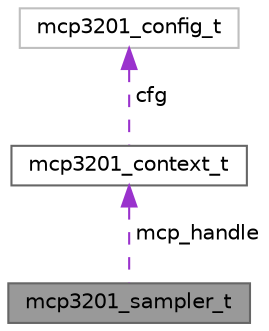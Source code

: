 digraph "mcp3201_sampler_t"
{
 // LATEX_PDF_SIZE
  bgcolor="transparent";
  edge [fontname=Helvetica,fontsize=10,labelfontname=Helvetica,labelfontsize=10];
  node [fontname=Helvetica,fontsize=10,shape=box,height=0.2,width=0.4];
  Node1 [label="mcp3201_sampler_t",height=0.2,width=0.4,color="gray40", fillcolor="grey60", style="filled", fontcolor="black",tooltip=" "];
  Node2 -> Node1 [dir="back",color="darkorchid3",style="dashed",label=" mcp_handle" ];
  Node2 [label="mcp3201_context_t",height=0.2,width=0.4,color="gray40", fillcolor="white", style="filled",URL="$structmcp3201__context__t.html",tooltip="MCP3201 Context struct for internal use."];
  Node3 -> Node2 [dir="back",color="darkorchid3",style="dashed",label=" cfg" ];
  Node3 [label="mcp3201_config_t",height=0.2,width=0.4,color="grey75", fillcolor="white", style="filled",URL="$structmcp3201__config__t.html",tooltip=" "];
}
